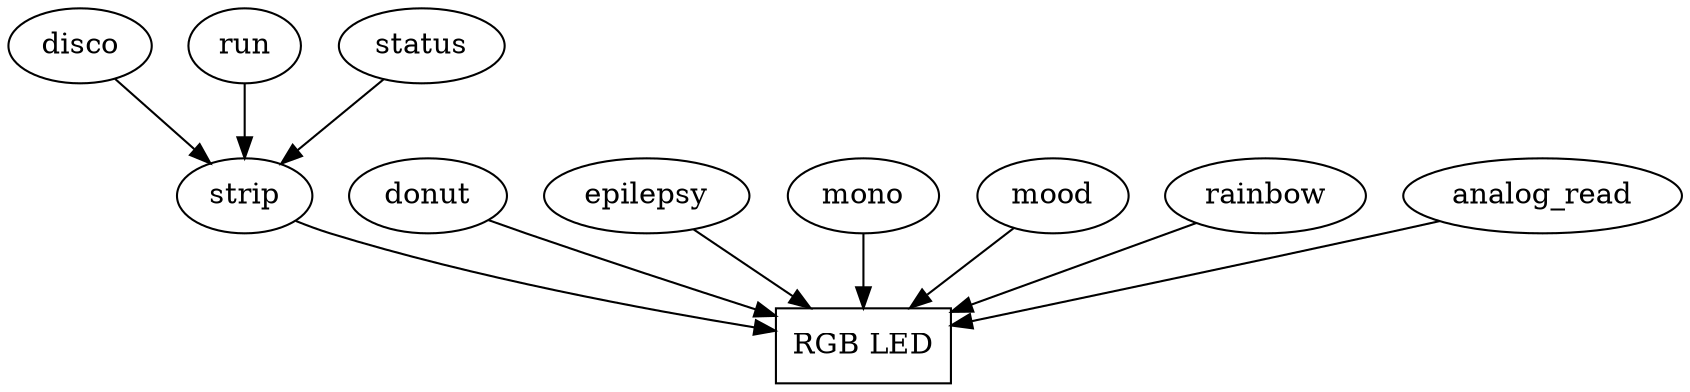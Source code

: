 digraph G {
disco->strip;
run->strip;
status->strip;

strip -> led;
donut->led;
epilepsy->led;
mono->led;
mood->led;
rainbow->led;
analog_read->led;

led[shape=box, label="RGB LED"];
}